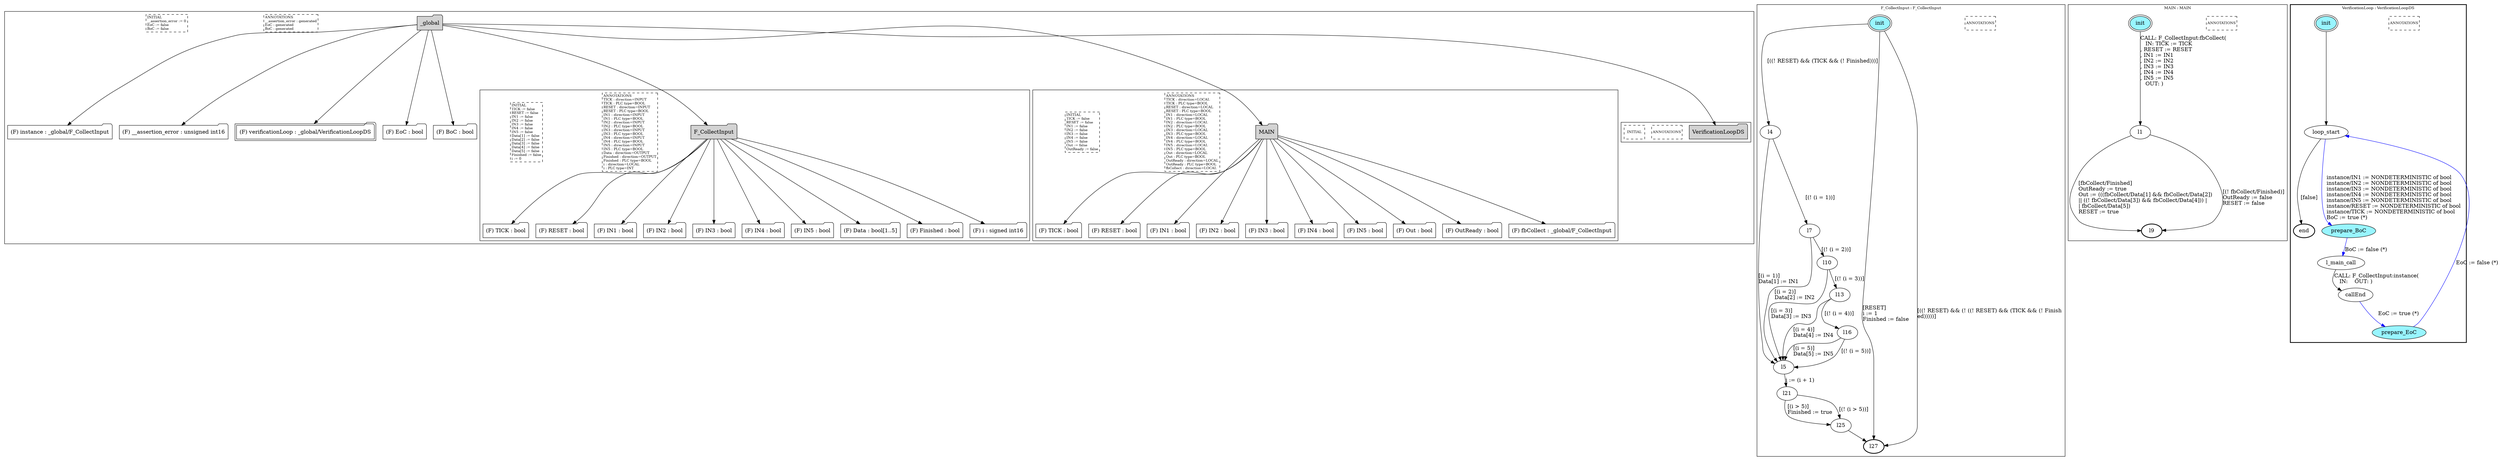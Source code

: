 digraph G {
	subgraph cluster__global1788408659 {
		node [shape="folder", style="filled"];
		//label="_global";
		_global1788408659 [label="_global"];
		_global1788408659 -> instance980326486;
		instance980326486 [label = "(F) instance : _global/F_CollectInput", fillcolor="white" ];
		_global1788408659 -> __assertion_error2050410554;
		__assertion_error2050410554 [label = "(F) __assertion_error : unsigned int16", fillcolor="white" ];
		_global1788408659 -> verificationLoop1659321014;
		verificationLoop1659321014 [label = "(F) verificationLoop : _global/VerificationLoopDS", fillcolor="white" , peripheries=2];
		_global1788408659 -> EoC1453347620;
		EoC1453347620 [label = "(F) EoC : bool", fillcolor="white" ];
		_global1788408659 -> BoC345679794;
		BoC345679794 [label = "(F) BoC : bool", fillcolor="white" ];
		_global1788408659 -> F_CollectInput62085016;
		subgraph cluster_F_CollectInput62085016 {
			node [shape="folder", style="filled"];
			//label="F_CollectInput";
			F_CollectInput62085016 [label="F_CollectInput"];
			F_CollectInput62085016 -> TICK822958001;
			TICK822958001 [label = "(F) TICK : bool", fillcolor="white" ];
			F_CollectInput62085016 -> RESET1179830093;
			RESET1179830093 [label = "(F) RESET : bool", fillcolor="white" ];
			F_CollectInput62085016 -> IN12078887126;
			IN12078887126 [label = "(F) IN1 : bool", fillcolor="white" ];
			F_CollectInput62085016 -> IN21824819735;
			IN21824819735 [label = "(F) IN2 : bool", fillcolor="white" ];
			F_CollectInput62085016 -> IN31925489578;
			IN31925489578 [label = "(F) IN3 : bool", fillcolor="white" ];
			F_CollectInput62085016 -> IN4810582118;
			IN4810582118 [label = "(F) IN4 : bool", fillcolor="white" ];
			F_CollectInput62085016 -> IN5383852959;
			IN5383852959 [label = "(F) IN5 : bool", fillcolor="white" ];
			F_CollectInput62085016 -> Data1415390560;
			Data1415390560 [label = "(F) Data : bool[1..5]", fillcolor="white" ];
			F_CollectInput62085016 -> Finished419416684;
			Finished419416684 [label = "(F) Finished : bool", fillcolor="white" ];
			F_CollectInput62085016 -> i656898222;
			i656898222 [label = "(F) i : signed int16", fillcolor="white" ];
			
			annotations_pseudonode_F_CollectInput62085016 [
				label="ANNOTATIONS\lTICK : direction=INPUT\lTICK : PLC type=BOOL\lRESET : direction=INPUT\lRESET : PLC type=BOOL\lIN1 : direction=INPUT\lIN1 : PLC type=BOOL\lIN2 : direction=INPUT\lIN2 : PLC type=BOOL\lIN3 : direction=INPUT\lIN3 : PLC type=BOOL\lIN4 : direction=INPUT\lIN4 : PLC type=BOOL\lIN5 : direction=INPUT\lIN5 : PLC type=BOOL\lData : direction=OUTPUT\lFinished : direction=OUTPUT\lFinished : PLC type=BOOL\li : direction=LOCAL\li : PLC type=INT\l",
				fontsize=9, margin="0.04,0.04", fillcolor="white", shape="rectangle", style="dashed"];
			initamt_pseudonode_F_CollectInput62085016 [
				label="INITIAL\lTICK := false\lRESET := false\lIN1 := false\lIN2 := false\lIN3 := false\lIN4 := false\lIN5 := false\lData[1] := false\lData[2] := false\lData[3] := false\lData[4] := false\lData[5] := false\lFinished := false\li := 0\l",
				fontsize=9, margin="0.04,0.04", fillcolor="lightyellow", shape="rectangle", style="dashed"];
		}
		_global1788408659 -> MAIN683573228;
		subgraph cluster_MAIN683573228 {
			node [shape="folder", style="filled"];
			//label="MAIN";
			MAIN683573228 [label="MAIN"];
			MAIN683573228 -> TICK1605950465;
			TICK1605950465 [label = "(F) TICK : bool", fillcolor="white" ];
			MAIN683573228 -> RESET1711410537;
			RESET1711410537 [label = "(F) RESET : bool", fillcolor="white" ];
			MAIN683573228 -> IN1614482519;
			IN1614482519 [label = "(F) IN1 : bool", fillcolor="white" ];
			MAIN683573228 -> IN2394190359;
			IN2394190359 [label = "(F) IN2 : bool", fillcolor="white" ];
			MAIN683573228 -> IN31822045793;
			IN31822045793 [label = "(F) IN3 : bool", fillcolor="white" ];
			MAIN683573228 -> IN41716368074;
			IN41716368074 [label = "(F) IN4 : bool", fillcolor="white" ];
			MAIN683573228 -> IN51065774928;
			IN51065774928 [label = "(F) IN5 : bool", fillcolor="white" ];
			MAIN683573228 -> Out774840504;
			Out774840504 [label = "(F) Out : bool", fillcolor="white" ];
			MAIN683573228 -> OutReady1801196366;
			OutReady1801196366 [label = "(F) OutReady : bool", fillcolor="white" ];
			MAIN683573228 -> fbCollect307148861;
			fbCollect307148861 [label = "(F) fbCollect : _global/F_CollectInput", fillcolor="white" ];
			
			annotations_pseudonode_MAIN683573228 [
				label="ANNOTATIONS\lTICK : direction=LOCAL\lTICK : PLC type=BOOL\lRESET : direction=LOCAL\lRESET : PLC type=BOOL\lIN1 : direction=LOCAL\lIN1 : PLC type=BOOL\lIN2 : direction=LOCAL\lIN2 : PLC type=BOOL\lIN3 : direction=LOCAL\lIN3 : PLC type=BOOL\lIN4 : direction=LOCAL\lIN4 : PLC type=BOOL\lIN5 : direction=LOCAL\lIN5 : PLC type=BOOL\lOut : direction=LOCAL\lOut : PLC type=BOOL\lOutReady : direction=LOCAL\lOutReady : PLC type=BOOL\lfbCollect : direction=LOCAL\l",
				fontsize=9, margin="0.04,0.04", fillcolor="white", shape="rectangle", style="dashed"];
			initamt_pseudonode_MAIN683573228 [
				label="INITIAL\lTICK := false\lRESET := false\lIN1 := false\lIN2 := false\lIN3 := false\lIN4 := false\lIN5 := false\lOut := false\lOutReady := false\l",
				fontsize=9, margin="0.04,0.04", fillcolor="lightyellow", shape="rectangle", style="dashed"];
		}
		_global1788408659 -> VerificationLoopDS992054388;
		subgraph cluster_VerificationLoopDS992054388 {
			node [shape="folder", style="filled"];
			//label="VerificationLoopDS";
			VerificationLoopDS992054388 [label="VerificationLoopDS"];
			
			annotations_pseudonode_VerificationLoopDS992054388 [
				label="ANNOTATIONS",
				fontsize=9, margin="0.04,0.04", fillcolor="white", shape="rectangle", style="dashed"];
			initamt_pseudonode_VerificationLoopDS992054388 [
				label="INITIAL",
				fontsize=9, margin="0.04,0.04", fillcolor="lightyellow", shape="rectangle", style="dashed"];
		}
		
		annotations_pseudonode__global1788408659 [
			label="ANNOTATIONS\l__assertion_error : generated\lEoC : generated\lBoC : generated\l",
			fontsize=9, margin="0.04,0.04", fillcolor="white", shape="rectangle", style="dashed"];
		initamt_pseudonode__global1788408659 [
			label="INITIAL\l__assertion_error := 0\lEoC := false\lBoC := false\l",
			fontsize=9, margin="0.04,0.04", fillcolor="lightyellow", shape="rectangle", style="dashed"];
	}
	subgraph clusterF_CollectInput {
		node [style="filled"];
		color="black";
		fontsize=10;
		ranksep=0.4;
		
		label="F_CollectInput : F_CollectInput";
		
		annotations_pseudonode_F_CollectInput [
			label="ANNOTATIONS",
			fontsize=9, margin="0.04,0.04", fillcolor="white", shape="rectangle", style="dashed"];
		
		init_F_CollectInput [label="init", color="black", fillcolor="cadetblue1", peripheries=2, shape="ellipse"];
		l4_F_CollectInput [label="l4", color="black", fillcolor="white", shape="ellipse"];
		l5_F_CollectInput [label="l5", color="black", fillcolor="white", shape="ellipse"];
		l7_F_CollectInput [label="l7", color="black", fillcolor="white", shape="ellipse"];
		l10_F_CollectInput [label="l10", color="black", fillcolor="white", shape="ellipse"];
		l13_F_CollectInput [label="l13", color="black", fillcolor="white", shape="ellipse"];
		l16_F_CollectInput [label="l16", color="black", fillcolor="white", shape="ellipse"];
		l21_F_CollectInput [label="l21", color="black", fillcolor="white", shape="ellipse"];
		l25_F_CollectInput [label="l25", color="black", fillcolor="white", shape="ellipse"];
		l27_F_CollectInput [label="l27", color="black", fillcolor="white", style=bold, shape="ellipse"];
		init_F_CollectInput -> l27_F_CollectInput [color="black", label="[RESET]\li := 1\lFinished := false\l"];
		init_F_CollectInput -> l4_F_CollectInput [color="black", label="[((! RESET) && (TICK && (! Finished)))]"];
		l4_F_CollectInput -> l5_F_CollectInput [color="black", label="[(i = 1)]\lData[1] := IN1\l"];
		l4_F_CollectInput -> l7_F_CollectInput [color="black", label="[(! (i = 1))]"];
		l7_F_CollectInput -> l5_F_CollectInput [color="black", label="[(i = 2)]\lData[2] := IN2\l"];
		l7_F_CollectInput -> l10_F_CollectInput [color="black", label="[(! (i = 2))]"];
		l10_F_CollectInput -> l5_F_CollectInput [color="black", label="[(i = 3)]\lData[3] := IN3\l"];
		l10_F_CollectInput -> l13_F_CollectInput [color="black", label="[(! (i = 3))]"];
		l13_F_CollectInput -> l5_F_CollectInput [color="black", label="[(i = 4)]\lData[4] := IN4\l"];
		l13_F_CollectInput -> l16_F_CollectInput [color="black", label="[(! (i = 4))]"];
		l16_F_CollectInput -> l5_F_CollectInput [color="black", label="[(i = 5)]\lData[5] := IN5\l"];
		l16_F_CollectInput -> l5_F_CollectInput [color="black", label="[(! (i = 5))]"];
		l5_F_CollectInput -> l21_F_CollectInput [color="black", label="i := (i + 1)"];
		l21_F_CollectInput -> l25_F_CollectInput [color="black", label="[(i > 5)]\lFinished := true\l"];
		l21_F_CollectInput -> l25_F_CollectInput [color="black", label="[(! (i > 5))]"];
		init_F_CollectInput -> l27_F_CollectInput [color="black", label="[((! RESET) && (! ((! RESET) && (TICK && (! Finish\led)))))]\l"];
		l25_F_CollectInput -> l27_F_CollectInput [color="black", label=""];
	}
	subgraph clusterMAIN {
		node [style="filled"];
		color="black";
		fontsize=10;
		ranksep=0.4;
		
		label="MAIN : MAIN";
		
		annotations_pseudonode_MAIN [
			label="ANNOTATIONS",
			fontsize=9, margin="0.04,0.04", fillcolor="white", shape="rectangle", style="dashed"];
		
		init_MAIN [label="init", color="black", fillcolor="cadetblue1", peripheries=2, shape="ellipse"];
		l1_MAIN [label="l1", color="black", fillcolor="white", shape="ellipse"];
		l9_MAIN [label="l9", color="black", fillcolor="white", style=bold, shape="ellipse"];
		init_MAIN -> l1_MAIN [color="black", label="CALL: F_CollectInput:fbCollect(\l   IN: TICK := TICK\l, RESET := RESET\l, IN1 := IN1\l, IN2 := IN2\l, IN3 := IN3\l, IN4 := IN4\l, IN5 := IN5\l   OUT: )\l"];
		l1_MAIN -> l9_MAIN [color="black", label="[fbCollect/Finished]\lOutReady := true\lOut := (((fbCollect/Data[1] && fbCollect/Data[2]) \l|| ((! fbCollect/Data[3]) && fbCollect/Data[4])) |\l| fbCollect/Data[5])\lRESET := true\l"];
		l1_MAIN -> l9_MAIN [color="black", label="[(! fbCollect/Finished)]\lOutReady := false\lRESET := false\l"];
	}
	subgraph clusterVerificationLoop {
		node [style="filled"];
		style=bold;
		color="black";
		fontsize=10;
		ranksep=0.4;
		
		label="VerificationLoop : VerificationLoopDS";
		
		annotations_pseudonode_VerificationLoop [
			label="ANNOTATIONS",
			fontsize=9, margin="0.04,0.04", fillcolor="white", shape="rectangle", style="dashed"];
		
		init_VerificationLoop [label="init", color="black", fillcolor="cadetblue1", peripheries=2, shape="ellipse"];
		end_VerificationLoop [label="end", color="black", fillcolor="cadetblue1", style=bold, shape="ellipse"];
		loop_start_VerificationLoop [label="loop_start", color="black", fillcolor="white", shape="ellipse"];
		prepare_BoC_VerificationLoop [label="prepare_BoC", color="black", fillcolor="cadetblue1", shape="ellipse"];
		l_main_call_VerificationLoop [label="l_main_call", color="black", fillcolor="white", shape="ellipse"];
		callEnd_VerificationLoop [label="callEnd", color="black", fillcolor="white", shape="ellipse"];
		prepare_EoC_VerificationLoop [label="prepare_EoC", color="black", fillcolor="cadetblue1", shape="ellipse"];
		init_VerificationLoop -> loop_start_VerificationLoop [color="black", label=""];
		loop_start_VerificationLoop -> prepare_BoC_VerificationLoop [color="blue", label="instance/IN1 := NONDETERMINISTIC of bool\linstance/IN2 := NONDETERMINISTIC of bool\linstance/IN3 := NONDETERMINISTIC of bool\linstance/IN4 := NONDETERMINISTIC of bool\linstance/IN5 := NONDETERMINISTIC of bool\linstance/RESET := NONDETERMINISTIC of bool\linstance/TICK := NONDETERMINISTIC of bool\lBoC := true (*)\l"];
		prepare_BoC_VerificationLoop -> l_main_call_VerificationLoop [color="blue", label="BoC := false (*)"];
		l_main_call_VerificationLoop -> callEnd_VerificationLoop [color="black", label="CALL: F_CollectInput:instance(\l   IN:    OUT: )\l"];
		callEnd_VerificationLoop -> prepare_EoC_VerificationLoop [color="blue", label="EoC := true (*)"];
		prepare_EoC_VerificationLoop -> loop_start_VerificationLoop [color="blue", label="EoC := false (*)"];
		loop_start_VerificationLoop -> end_VerificationLoop [color="black", label="[false]"];
	}
}


